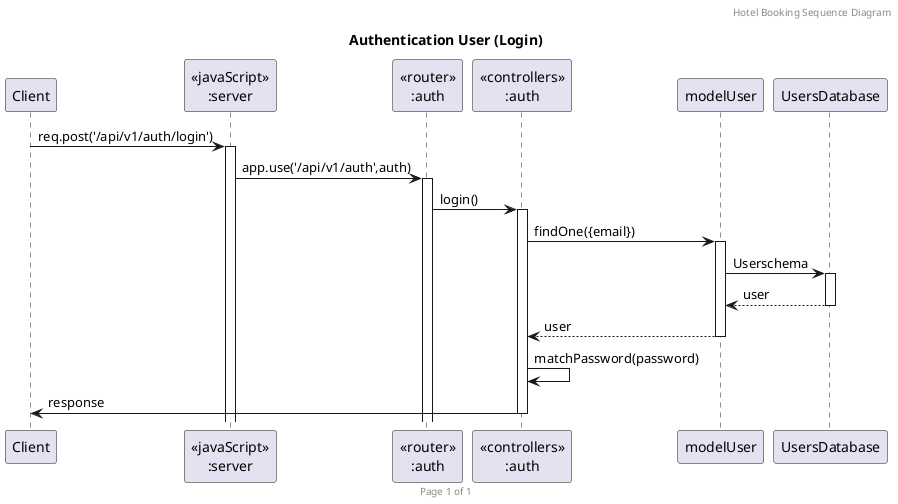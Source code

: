 @startuml Authentication User (Login)

header Hotel Booking Sequence Diagram
footer Page %page% of %lastpage%
title "Authentication User (Login)"

participant "Client" as client
participant "<<javaScript>>\n:server" as server
participant "<<router>>\n:auth" as routerAuth
participant "<<controllers>>\n:auth" as controllersAuth

client->server ++:req.post('/api/v1/auth/login')
server->routerAuth ++:app.use('/api/v1/auth',auth)
routerAuth -> controllersAuth ++:login()

controllersAuth->modelUser ++:findOne({email})
modelUser ->UsersDatabase ++: Userschema
UsersDatabase --> modelUser --: user
controllersAuth <-- modelUser --:user
controllersAuth->controllersAuth :matchPassword(password)

controllersAuth->client --:response

@enduml
